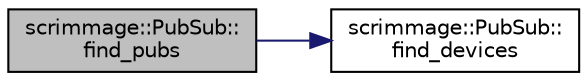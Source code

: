 digraph "scrimmage::PubSub::find_pubs"
{
 // LATEX_PDF_SIZE
  edge [fontname="Helvetica",fontsize="10",labelfontname="Helvetica",labelfontsize="10"];
  node [fontname="Helvetica",fontsize="10",shape=record];
  rankdir="LR";
  Node1 [label="scrimmage::PubSub::\lfind_pubs",height=0.2,width=0.4,color="black", fillcolor="grey75", style="filled", fontcolor="black",tooltip=" "];
  Node1 -> Node2 [color="midnightblue",fontsize="10",style="solid",fontname="Helvetica"];
  Node2 [label="scrimmage::PubSub::\lfind_devices",height=0.2,width=0.4,color="black", fillcolor="white", style="filled",URL="$classscrimmage_1_1PubSub.html#a1e1a66548fa57319674ef082fa7809ad",tooltip=" "];
}

